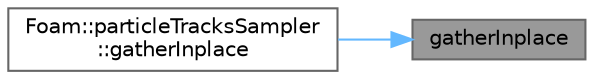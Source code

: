digraph "gatherInplace"
{
 // LATEX_PDF_SIZE
  bgcolor="transparent";
  edge [fontname=Helvetica,fontsize=10,labelfontname=Helvetica,labelfontsize=10];
  node [fontname=Helvetica,fontsize=10,shape=box,height=0.2,width=0.4];
  rankdir="RL";
  Node1 [id="Node000001",label="gatherInplace",height=0.2,width=0.4,color="gray40", fillcolor="grey60", style="filled", fontcolor="black",tooltip=" "];
  Node1 -> Node2 [id="edge1_Node000001_Node000002",dir="back",color="steelblue1",style="solid",tooltip=" "];
  Node2 [id="Node000002",label="Foam::particleTracksSampler\l::gatherInplace",height=0.2,width=0.4,color="grey40", fillcolor="white", style="filled",URL="$classFoam_1_1particleTracksSampler.html#ae6c5d322fd6676f1e199b625aa5f1f1d",tooltip=" "];
}
